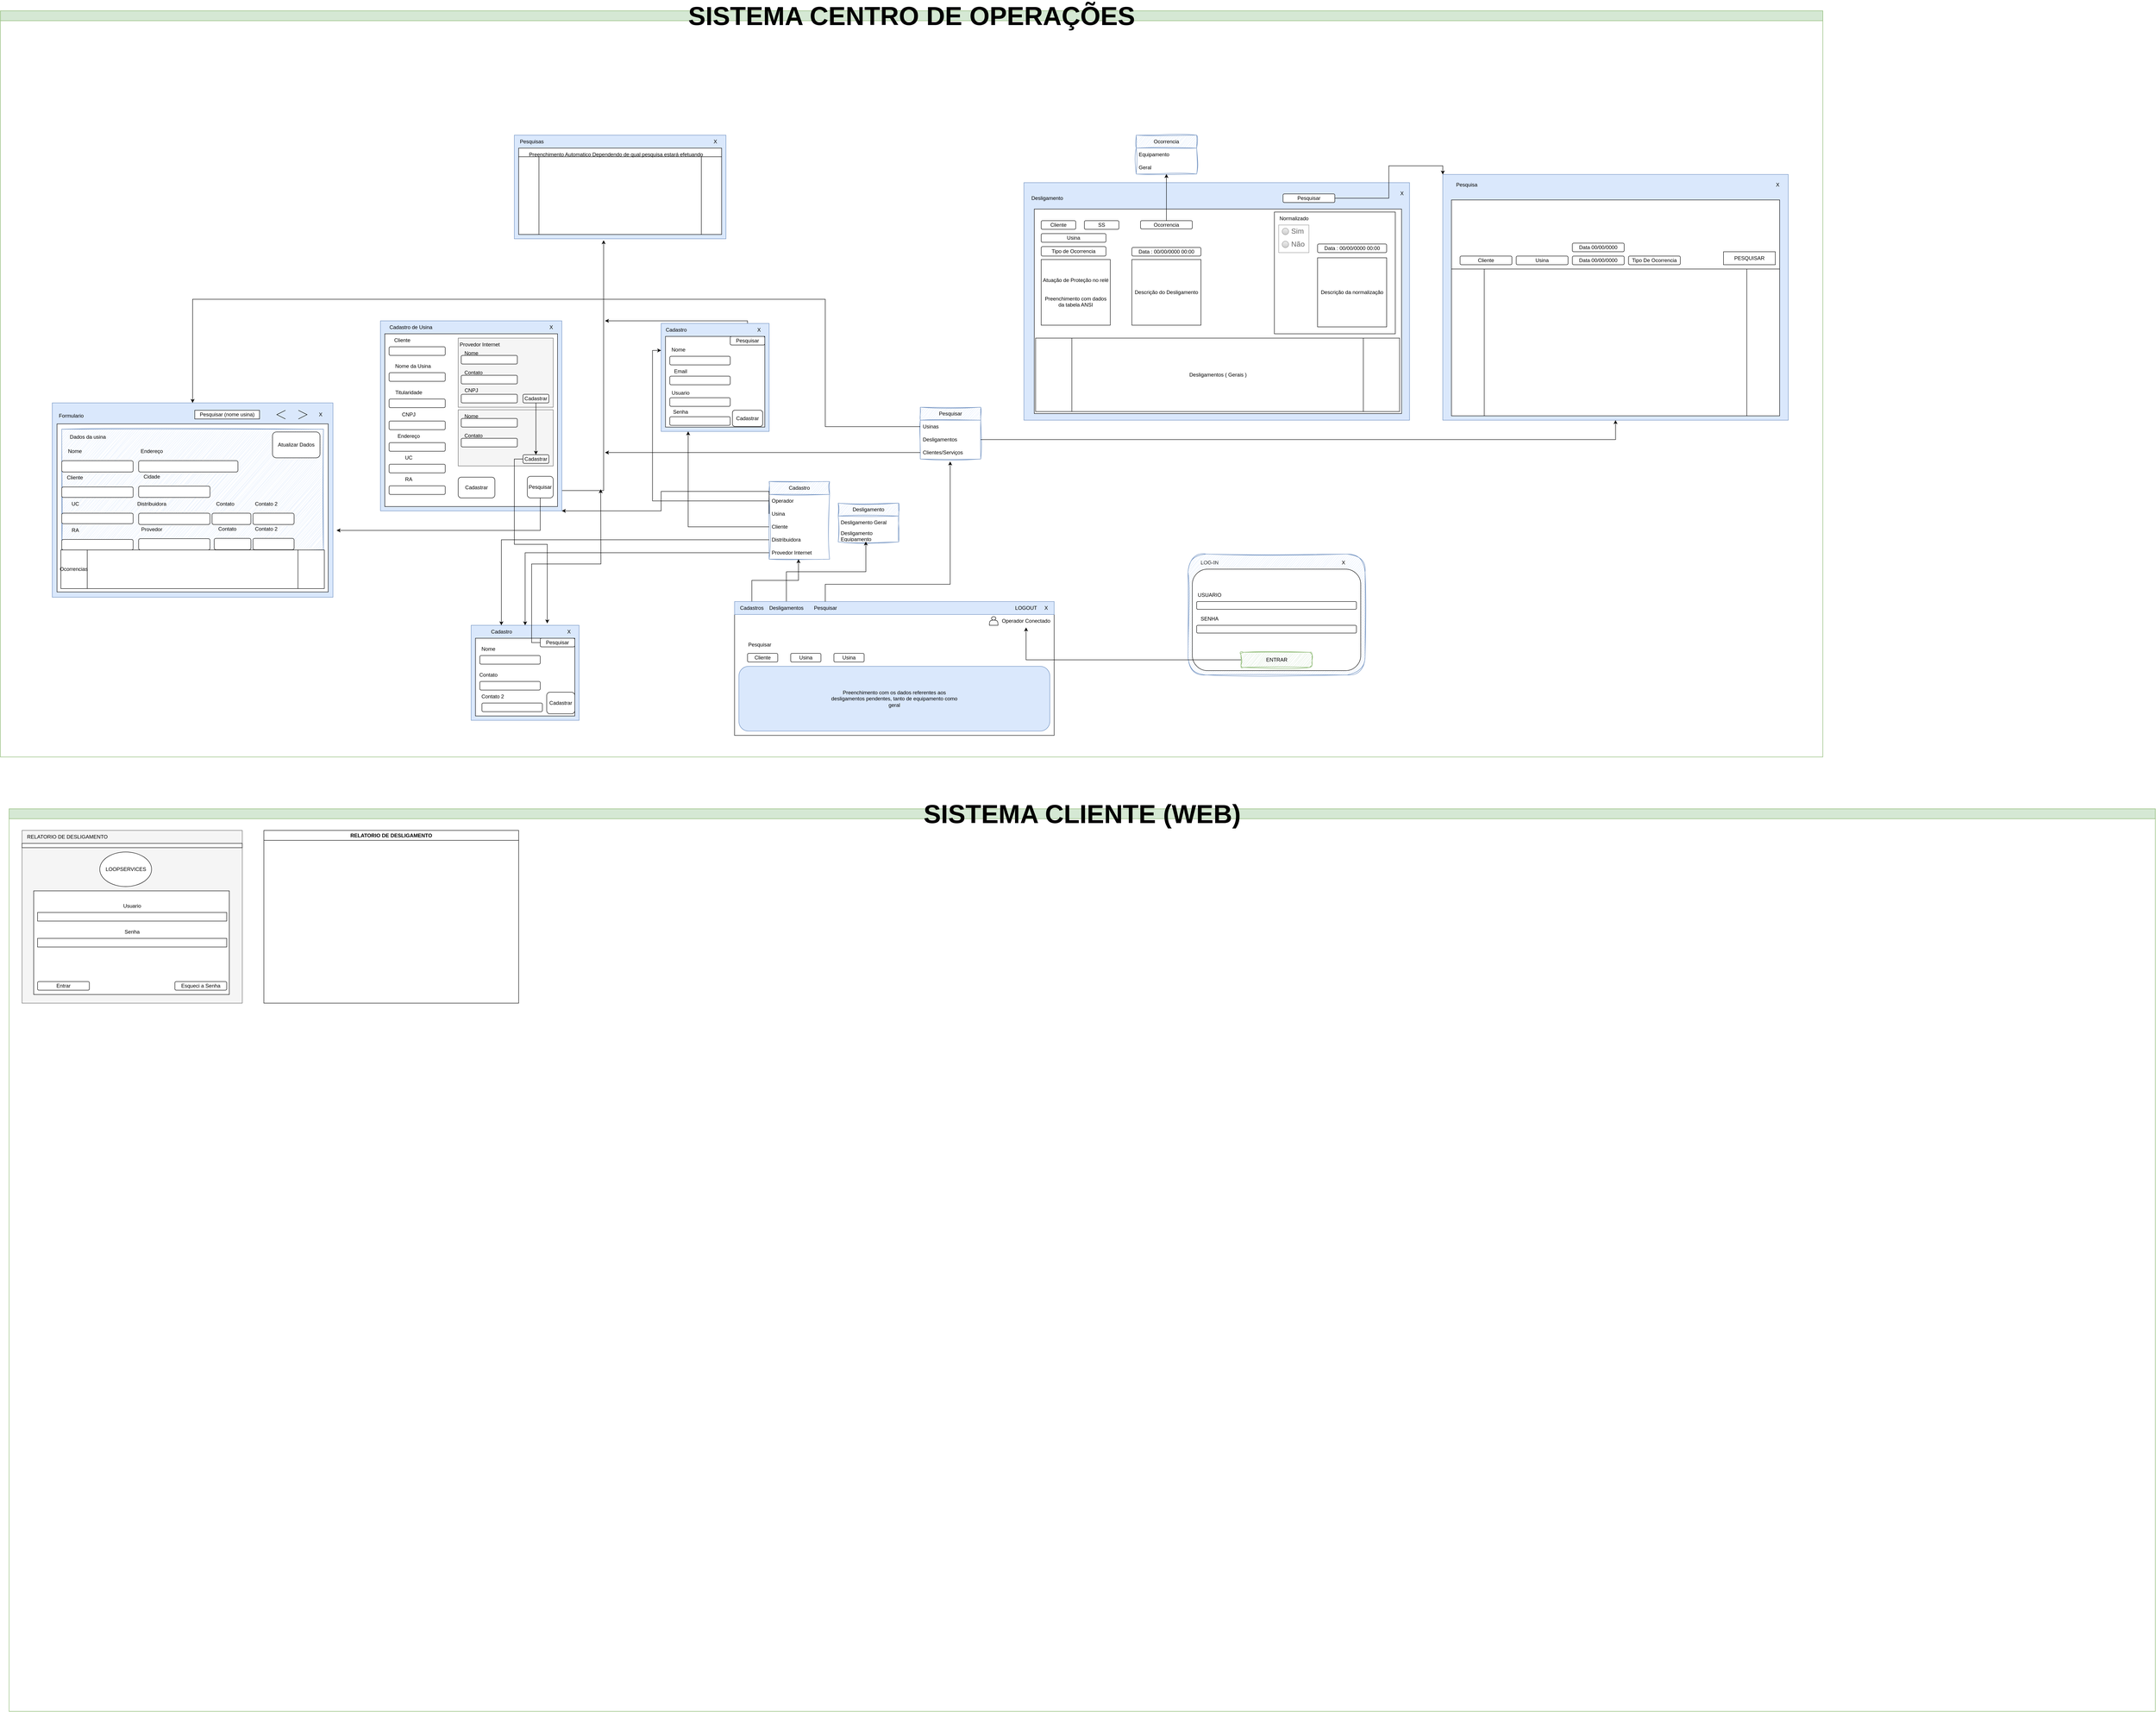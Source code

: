 <mxfile version="22.1.7" type="device">
  <diagram name="Página-1" id="iDcP26NGuZWPUzjR_cMJ">
    <mxGraphModel dx="6578" dy="4469" grid="1" gridSize="10" guides="1" tooltips="1" connect="1" arrows="1" fold="1" page="1" pageScale="1" pageWidth="827" pageHeight="1169" math="0" shadow="0">
      <root>
        <mxCell id="0" />
        <mxCell id="1" parent="0" />
        <mxCell id="LtK0JWAzziH46XMdd3Mg-22" value="Desligamento" style="swimlane;fontStyle=0;childLayout=stackLayout;horizontal=1;startSize=30;horizontalStack=0;resizeParent=1;resizeParentMax=0;resizeLast=0;collapsible=1;marginBottom=0;whiteSpace=wrap;html=1;fillColor=#dae8fc;strokeColor=#6c8ebf;sketch=1;curveFitting=1;jiggle=2;" parent="1" vertex="1">
          <mxGeometry x="260" y="-208" width="140" height="90" as="geometry" />
        </mxCell>
        <mxCell id="LtK0JWAzziH46XMdd3Mg-23" value="Desligamento Geral" style="text;strokeColor=none;fillColor=none;align=left;verticalAlign=middle;spacingLeft=4;spacingRight=4;overflow=hidden;points=[[0,0.5],[1,0.5]];portConstraint=eastwest;rotatable=0;whiteSpace=wrap;html=1;" parent="LtK0JWAzziH46XMdd3Mg-22" vertex="1">
          <mxGeometry y="30" width="140" height="30" as="geometry" />
        </mxCell>
        <mxCell id="LtK0JWAzziH46XMdd3Mg-24" value="Desligamento Equipamento" style="text;strokeColor=none;fillColor=none;align=left;verticalAlign=middle;spacingLeft=4;spacingRight=4;overflow=hidden;points=[[0,0.5],[1,0.5]];portConstraint=eastwest;rotatable=0;whiteSpace=wrap;html=1;" parent="LtK0JWAzziH46XMdd3Mg-22" vertex="1">
          <mxGeometry y="60" width="140" height="30" as="geometry" />
        </mxCell>
        <mxCell id="LtK0JWAzziH46XMdd3Mg-26" style="edgeStyle=orthogonalEdgeStyle;rounded=0;orthogonalLoop=1;jettySize=auto;html=1;exitX=0.5;exitY=0;exitDx=0;exitDy=0;entryX=0.457;entryY=0.967;entryDx=0;entryDy=0;entryPerimeter=0;" parent="1" source="LtK0JWAzziH46XMdd3Mg-7" target="LtK0JWAzziH46XMdd3Mg-24" edge="1">
          <mxGeometry relative="1" as="geometry" />
        </mxCell>
        <mxCell id="LtK0JWAzziH46XMdd3Mg-27" value="Cadastro" style="swimlane;fontStyle=0;childLayout=stackLayout;horizontal=1;startSize=30;horizontalStack=0;resizeParent=1;resizeParentMax=0;resizeLast=0;collapsible=1;marginBottom=0;whiteSpace=wrap;html=1;fillColor=#dae8fc;strokeColor=#6c8ebf;glass=0;sketch=1;curveFitting=1;jiggle=2;" parent="1" vertex="1">
          <mxGeometry x="100" y="-258" width="140" height="180" as="geometry">
            <mxRectangle x="20" y="-240" width="60" height="30" as="alternateBounds" />
          </mxGeometry>
        </mxCell>
        <mxCell id="LtK0JWAzziH46XMdd3Mg-28" value="Operador" style="text;strokeColor=none;fillColor=none;align=left;verticalAlign=middle;spacingLeft=4;spacingRight=4;overflow=hidden;points=[[0,0.5],[1,0.5]];portConstraint=eastwest;rotatable=0;whiteSpace=wrap;html=1;" parent="LtK0JWAzziH46XMdd3Mg-27" vertex="1">
          <mxGeometry y="30" width="140" height="30" as="geometry" />
        </mxCell>
        <mxCell id="LtK0JWAzziH46XMdd3Mg-29" value="Usina" style="text;strokeColor=none;fillColor=none;align=left;verticalAlign=middle;spacingLeft=4;spacingRight=4;overflow=hidden;points=[[0,0.5],[1,0.5]];portConstraint=eastwest;rotatable=0;whiteSpace=wrap;html=1;" parent="LtK0JWAzziH46XMdd3Mg-27" vertex="1">
          <mxGeometry y="60" width="140" height="30" as="geometry" />
        </mxCell>
        <mxCell id="LtK0JWAzziH46XMdd3Mg-30" value="Cliente" style="text;strokeColor=none;fillColor=none;align=left;verticalAlign=middle;spacingLeft=4;spacingRight=4;overflow=hidden;points=[[0,0.5],[1,0.5]];portConstraint=eastwest;rotatable=0;whiteSpace=wrap;html=1;" parent="LtK0JWAzziH46XMdd3Mg-27" vertex="1">
          <mxGeometry y="90" width="140" height="30" as="geometry" />
        </mxCell>
        <mxCell id="LtK0JWAzziH46XMdd3Mg-39" value="Distribuidora" style="text;strokeColor=none;fillColor=none;align=left;verticalAlign=middle;spacingLeft=4;spacingRight=4;overflow=hidden;points=[[0,0.5],[1,0.5]];portConstraint=eastwest;rotatable=0;whiteSpace=wrap;html=1;" parent="LtK0JWAzziH46XMdd3Mg-27" vertex="1">
          <mxGeometry y="120" width="140" height="30" as="geometry" />
        </mxCell>
        <mxCell id="LtK0JWAzziH46XMdd3Mg-40" value="Provedor Internet" style="text;strokeColor=none;fillColor=none;align=left;verticalAlign=middle;spacingLeft=4;spacingRight=4;overflow=hidden;points=[[0,0.5],[1,0.5]];portConstraint=eastwest;rotatable=0;whiteSpace=wrap;html=1;" parent="LtK0JWAzziH46XMdd3Mg-27" vertex="1">
          <mxGeometry y="150" width="140" height="30" as="geometry" />
        </mxCell>
        <mxCell id="LtK0JWAzziH46XMdd3Mg-43" style="edgeStyle=orthogonalEdgeStyle;rounded=0;orthogonalLoop=1;jettySize=auto;html=1;entryX=0.486;entryY=1;entryDx=0;entryDy=0;entryPerimeter=0;" parent="1" source="LtK0JWAzziH46XMdd3Mg-6" target="LtK0JWAzziH46XMdd3Mg-40" edge="1">
          <mxGeometry relative="1" as="geometry" />
        </mxCell>
        <mxCell id="LtK0JWAzziH46XMdd3Mg-55" style="edgeStyle=orthogonalEdgeStyle;rounded=0;orthogonalLoop=1;jettySize=auto;html=1;exitX=0;exitY=0.5;exitDx=0;exitDy=0;entryX=0;entryY=0.25;entryDx=0;entryDy=0;" parent="1" source="LtK0JWAzziH46XMdd3Mg-28" target="LtK0JWAzziH46XMdd3Mg-46" edge="1">
          <mxGeometry relative="1" as="geometry" />
        </mxCell>
        <mxCell id="LtK0JWAzziH46XMdd3Mg-130" style="edgeStyle=orthogonalEdgeStyle;rounded=0;orthogonalLoop=1;jettySize=auto;html=1;" parent="1" source="LtK0JWAzziH46XMdd3Mg-62" edge="1">
          <mxGeometry relative="1" as="geometry">
            <mxPoint x="-280" y="-630" as="targetPoint" />
            <Array as="points">
              <mxPoint x="50" y="-630" />
              <mxPoint x="-279" y="-630" />
            </Array>
          </mxGeometry>
        </mxCell>
        <mxCell id="LtK0JWAzziH46XMdd3Mg-91" style="edgeStyle=orthogonalEdgeStyle;rounded=0;orthogonalLoop=1;jettySize=auto;html=1;exitX=0;exitY=0.5;exitDx=0;exitDy=0;" parent="1" source="LtK0JWAzziH46XMdd3Mg-29" target="LtK0JWAzziH46XMdd3Mg-57" edge="1">
          <mxGeometry relative="1" as="geometry">
            <Array as="points">
              <mxPoint x="-150" y="-235" />
              <mxPoint x="-150" y="-190" />
            </Array>
          </mxGeometry>
        </mxCell>
        <mxCell id="LtK0JWAzziH46XMdd3Mg-107" style="edgeStyle=orthogonalEdgeStyle;rounded=0;orthogonalLoop=1;jettySize=auto;html=1;exitX=0;exitY=0.5;exitDx=0;exitDy=0;entryX=0.25;entryY=1;entryDx=0;entryDy=0;" parent="1" source="LtK0JWAzziH46XMdd3Mg-30" target="LtK0JWAzziH46XMdd3Mg-46" edge="1">
          <mxGeometry relative="1" as="geometry" />
        </mxCell>
        <mxCell id="LtK0JWAzziH46XMdd3Mg-108" value="CV" style="rounded=0;whiteSpace=wrap;html=1;fillColor=#dae8fc;strokeColor=#6c8ebf;" parent="1" vertex="1">
          <mxGeometry x="-590" y="75" width="250" height="220" as="geometry" />
        </mxCell>
        <mxCell id="LtK0JWAzziH46XMdd3Mg-109" value="" style="rounded=0;whiteSpace=wrap;html=1;" parent="1" vertex="1">
          <mxGeometry x="-580" y="105" width="230" height="180" as="geometry" />
        </mxCell>
        <mxCell id="LtK0JWAzziH46XMdd3Mg-110" value="Cadastro" style="text;html=1;align=center;verticalAlign=middle;resizable=0;points=[];autosize=1;strokeColor=none;fillColor=none;" parent="1" vertex="1">
          <mxGeometry x="-555" y="75" width="70" height="30" as="geometry" />
        </mxCell>
        <mxCell id="LtK0JWAzziH46XMdd3Mg-111" value="&amp;nbsp;X" style="text;html=1;strokeColor=none;fillColor=none;align=center;verticalAlign=middle;whiteSpace=wrap;rounded=0;" parent="1" vertex="1">
          <mxGeometry x="-380" y="75" width="30" height="30" as="geometry" />
        </mxCell>
        <mxCell id="LtK0JWAzziH46XMdd3Mg-112" value="Nome" style="text;html=1;strokeColor=none;fillColor=none;align=center;verticalAlign=middle;whiteSpace=wrap;rounded=0;" parent="1" vertex="1">
          <mxGeometry x="-580" y="115" width="60" height="30" as="geometry" />
        </mxCell>
        <mxCell id="LtK0JWAzziH46XMdd3Mg-113" value="" style="rounded=1;whiteSpace=wrap;html=1;" parent="1" vertex="1">
          <mxGeometry x="-570" y="145" width="140" height="20" as="geometry" />
        </mxCell>
        <mxCell id="LtK0JWAzziH46XMdd3Mg-114" value="Contato" style="text;html=1;strokeColor=none;fillColor=none;align=center;verticalAlign=middle;whiteSpace=wrap;rounded=0;" parent="1" vertex="1">
          <mxGeometry x="-580" y="175" width="60" height="30" as="geometry" />
        </mxCell>
        <mxCell id="LtK0JWAzziH46XMdd3Mg-115" value="" style="rounded=1;whiteSpace=wrap;html=1;" parent="1" vertex="1">
          <mxGeometry x="-570" y="205" width="140" height="20" as="geometry" />
        </mxCell>
        <mxCell id="LtK0JWAzziH46XMdd3Mg-118" style="edgeStyle=orthogonalEdgeStyle;rounded=0;orthogonalLoop=1;jettySize=auto;html=1;" parent="1" source="LtK0JWAzziH46XMdd3Mg-39" target="LtK0JWAzziH46XMdd3Mg-110" edge="1">
          <mxGeometry relative="1" as="geometry" />
        </mxCell>
        <mxCell id="LtK0JWAzziH46XMdd3Mg-119" style="edgeStyle=orthogonalEdgeStyle;rounded=0;orthogonalLoop=1;jettySize=auto;html=1;" parent="1" source="LtK0JWAzziH46XMdd3Mg-40" target="LtK0JWAzziH46XMdd3Mg-108" edge="1">
          <mxGeometry relative="1" as="geometry" />
        </mxCell>
        <mxCell id="LtK0JWAzziH46XMdd3Mg-124" value="Contato 2" style="text;html=1;strokeColor=none;fillColor=none;align=center;verticalAlign=middle;whiteSpace=wrap;rounded=0;" parent="1" vertex="1">
          <mxGeometry x="-570" y="225" width="60" height="30" as="geometry" />
        </mxCell>
        <mxCell id="LtK0JWAzziH46XMdd3Mg-125" value="" style="rounded=1;whiteSpace=wrap;html=1;" parent="1" vertex="1">
          <mxGeometry x="-565" y="255" width="140" height="20" as="geometry" />
        </mxCell>
        <mxCell id="LtK0JWAzziH46XMdd3Mg-127" value="Cadastrar" style="rounded=1;whiteSpace=wrap;html=1;" parent="1" vertex="1">
          <mxGeometry x="-415" y="230" width="65" height="50" as="geometry" />
        </mxCell>
        <mxCell id="LtK0JWAzziH46XMdd3Mg-132" style="edgeStyle=orthogonalEdgeStyle;rounded=0;orthogonalLoop=1;jettySize=auto;html=1;exitX=0;exitY=0.5;exitDx=0;exitDy=0;" parent="1" source="LtK0JWAzziH46XMdd3Mg-128" edge="1">
          <mxGeometry relative="1" as="geometry">
            <mxPoint x="-290" y="-240" as="targetPoint" />
          </mxGeometry>
        </mxCell>
        <mxCell id="LtK0JWAzziH46XMdd3Mg-128" value="Pesquisar" style="rounded=1;whiteSpace=wrap;html=1;" parent="1" vertex="1">
          <mxGeometry x="-430" y="105" width="80" height="20" as="geometry" />
        </mxCell>
        <mxCell id="LtK0JWAzziH46XMdd3Mg-131" style="edgeStyle=orthogonalEdgeStyle;rounded=0;orthogonalLoop=1;jettySize=auto;html=1;exitX=1;exitY=0.25;exitDx=0;exitDy=0;entryX=0.422;entryY=1.014;entryDx=0;entryDy=0;entryPerimeter=0;" parent="1" source="LtK0JWAzziH46XMdd3Mg-92" target="LtK0JWAzziH46XMdd3Mg-93" edge="1">
          <mxGeometry relative="1" as="geometry">
            <Array as="points">
              <mxPoint x="-283" y="-237" />
            </Array>
          </mxGeometry>
        </mxCell>
        <mxCell id="epplNUgC9SFmU7eKt2df-7" value="" style="group" parent="1" vertex="1" connectable="0">
          <mxGeometry x="-1560" y="-440" width="650" height="450" as="geometry" />
        </mxCell>
        <mxCell id="epplNUgC9SFmU7eKt2df-3" value="" style="rounded=0;whiteSpace=wrap;html=1;fillColor=#dae8fc;strokeColor=#6c8ebf;" parent="epplNUgC9SFmU7eKt2df-7" vertex="1">
          <mxGeometry width="650" height="450" as="geometry" />
        </mxCell>
        <mxCell id="epplNUgC9SFmU7eKt2df-4" value="" style="rounded=0;whiteSpace=wrap;html=1;" parent="epplNUgC9SFmU7eKt2df-7" vertex="1">
          <mxGeometry x="11.017" y="48.649" width="627.966" height="389.189" as="geometry" />
        </mxCell>
        <mxCell id="epplNUgC9SFmU7eKt2df-5" value="Formulario" style="text;html=1;strokeColor=none;fillColor=none;align=center;verticalAlign=middle;whiteSpace=wrap;rounded=0;" parent="epplNUgC9SFmU7eKt2df-7" vertex="1">
          <mxGeometry x="11.017" y="12.162" width="66.102" height="36.486" as="geometry" />
        </mxCell>
        <mxCell id="epplNUgC9SFmU7eKt2df-6" value="X" style="text;html=1;align=center;verticalAlign=middle;resizable=0;points=[];autosize=1;strokeColor=none;fillColor=none;" parent="epplNUgC9SFmU7eKt2df-7" vertex="1">
          <mxGeometry x="605.932" y="12.162" width="30" height="30" as="geometry" />
        </mxCell>
        <mxCell id="epplNUgC9SFmU7eKt2df-14" value="" style="rounded=0;whiteSpace=wrap;html=1;sketch=1;curveFitting=1;jiggle=2;fillColor=#dae8fc;strokeColor=#6c8ebf;" parent="epplNUgC9SFmU7eKt2df-7" vertex="1">
          <mxGeometry x="22.03" y="60.81" width="605.93" height="279.19" as="geometry" />
        </mxCell>
        <mxCell id="epplNUgC9SFmU7eKt2df-15" value="Dados da usina" style="text;html=1;strokeColor=none;fillColor=none;align=center;verticalAlign=middle;whiteSpace=wrap;rounded=0;" parent="epplNUgC9SFmU7eKt2df-7" vertex="1">
          <mxGeometry x="22.034" y="60.811" width="121.186" height="36.486" as="geometry" />
        </mxCell>
        <mxCell id="epplNUgC9SFmU7eKt2df-16" value="Nome" style="text;html=1;align=center;verticalAlign=middle;resizable=0;points=[];autosize=1;strokeColor=none;fillColor=none;" parent="epplNUgC9SFmU7eKt2df-7" vertex="1">
          <mxGeometry x="22.034" y="97.297" width="60" height="30" as="geometry" />
        </mxCell>
        <mxCell id="epplNUgC9SFmU7eKt2df-17" value="" style="rounded=1;whiteSpace=wrap;html=1;" parent="epplNUgC9SFmU7eKt2df-7" vertex="1">
          <mxGeometry x="22.03" y="133.78" width="165.25" height="26.22" as="geometry" />
        </mxCell>
        <mxCell id="epplNUgC9SFmU7eKt2df-18" value="Cliente" style="text;html=1;align=center;verticalAlign=middle;resizable=0;points=[];autosize=1;strokeColor=none;fillColor=none;" parent="epplNUgC9SFmU7eKt2df-7" vertex="1">
          <mxGeometry x="22.034" y="158.108" width="60" height="30" as="geometry" />
        </mxCell>
        <mxCell id="epplNUgC9SFmU7eKt2df-19" value="" style="rounded=1;whiteSpace=wrap;html=1;" parent="epplNUgC9SFmU7eKt2df-7" vertex="1">
          <mxGeometry x="22.034" y="194.595" width="165.254" height="24.324" as="geometry" />
        </mxCell>
        <mxCell id="epplNUgC9SFmU7eKt2df-22" value="UC" style="text;html=1;align=center;verticalAlign=middle;resizable=0;points=[];autosize=1;strokeColor=none;fillColor=none;" parent="epplNUgC9SFmU7eKt2df-7" vertex="1">
          <mxGeometry x="33.051" y="218.919" width="40" height="30" as="geometry" />
        </mxCell>
        <mxCell id="epplNUgC9SFmU7eKt2df-23" value="" style="rounded=1;whiteSpace=wrap;html=1;" parent="epplNUgC9SFmU7eKt2df-7" vertex="1">
          <mxGeometry x="22.034" y="255.405" width="165.254" height="24.324" as="geometry" />
        </mxCell>
        <mxCell id="epplNUgC9SFmU7eKt2df-26" value="RA" style="text;html=1;align=center;verticalAlign=middle;resizable=0;points=[];autosize=1;strokeColor=none;fillColor=none;" parent="epplNUgC9SFmU7eKt2df-7" vertex="1">
          <mxGeometry x="33.051" y="279.73" width="40" height="30" as="geometry" />
        </mxCell>
        <mxCell id="epplNUgC9SFmU7eKt2df-27" value="" style="rounded=1;whiteSpace=wrap;html=1;" parent="epplNUgC9SFmU7eKt2df-7" vertex="1">
          <mxGeometry x="22.034" y="316.216" width="165.254" height="24.324" as="geometry" />
        </mxCell>
        <mxCell id="epplNUgC9SFmU7eKt2df-30" value="Endereço" style="text;html=1;align=center;verticalAlign=middle;resizable=0;points=[];autosize=1;strokeColor=none;fillColor=none;" parent="epplNUgC9SFmU7eKt2df-7" vertex="1">
          <mxGeometry x="195.004" y="97.297" width="70" height="30" as="geometry" />
        </mxCell>
        <mxCell id="epplNUgC9SFmU7eKt2df-31" value="" style="rounded=1;whiteSpace=wrap;html=1;" parent="epplNUgC9SFmU7eKt2df-7" vertex="1">
          <mxGeometry x="200" y="133.78" width="230" height="26.22" as="geometry" />
        </mxCell>
        <mxCell id="epplNUgC9SFmU7eKt2df-32" value="Cidade" style="text;html=1;align=center;verticalAlign=middle;resizable=0;points=[];autosize=1;strokeColor=none;fillColor=none;" parent="epplNUgC9SFmU7eKt2df-7" vertex="1">
          <mxGeometry x="200.004" y="156.217" width="60" height="30" as="geometry" />
        </mxCell>
        <mxCell id="epplNUgC9SFmU7eKt2df-33" value="" style="rounded=1;whiteSpace=wrap;html=1;" parent="epplNUgC9SFmU7eKt2df-7" vertex="1">
          <mxGeometry x="200" y="192.7" width="165.25" height="26.22" as="geometry" />
        </mxCell>
        <mxCell id="epplNUgC9SFmU7eKt2df-34" value="" style="shape=process;whiteSpace=wrap;html=1;backgroundOutline=1;" parent="epplNUgC9SFmU7eKt2df-7" vertex="1">
          <mxGeometry x="20" y="340.54" width="610" height="89.46" as="geometry" />
        </mxCell>
        <mxCell id="epplNUgC9SFmU7eKt2df-35" value="Ocorrencias" style="text;html=1;strokeColor=none;fillColor=none;align=center;verticalAlign=middle;whiteSpace=wrap;rounded=0;" parent="epplNUgC9SFmU7eKt2df-7" vertex="1">
          <mxGeometry x="20" y="370.27" width="60" height="30" as="geometry" />
        </mxCell>
        <mxCell id="epplNUgC9SFmU7eKt2df-36" value="Distribuidora" style="text;html=1;align=center;verticalAlign=middle;resizable=0;points=[];autosize=1;strokeColor=none;fillColor=none;" parent="epplNUgC9SFmU7eKt2df-7" vertex="1">
          <mxGeometry x="185.004" y="218.917" width="90" height="30" as="geometry" />
        </mxCell>
        <mxCell id="epplNUgC9SFmU7eKt2df-37" value="" style="rounded=1;whiteSpace=wrap;html=1;" parent="epplNUgC9SFmU7eKt2df-7" vertex="1">
          <mxGeometry x="200" y="255.4" width="165.25" height="26.22" as="geometry" />
        </mxCell>
        <mxCell id="epplNUgC9SFmU7eKt2df-38" value="Provedor" style="text;html=1;align=center;verticalAlign=middle;resizable=0;points=[];autosize=1;strokeColor=none;fillColor=none;" parent="epplNUgC9SFmU7eKt2df-7" vertex="1">
          <mxGeometry x="195.004" y="277.837" width="70" height="30" as="geometry" />
        </mxCell>
        <mxCell id="epplNUgC9SFmU7eKt2df-39" value="" style="rounded=1;whiteSpace=wrap;html=1;" parent="epplNUgC9SFmU7eKt2df-7" vertex="1">
          <mxGeometry x="200" y="314.32" width="165.25" height="26.22" as="geometry" />
        </mxCell>
        <mxCell id="epplNUgC9SFmU7eKt2df-40" value="Contato" style="text;html=1;align=center;verticalAlign=middle;resizable=0;points=[];autosize=1;strokeColor=none;fillColor=none;" parent="epplNUgC9SFmU7eKt2df-7" vertex="1">
          <mxGeometry x="365.004" y="218.917" width="70" height="30" as="geometry" />
        </mxCell>
        <mxCell id="epplNUgC9SFmU7eKt2df-41" value="" style="rounded=1;whiteSpace=wrap;html=1;" parent="epplNUgC9SFmU7eKt2df-7" vertex="1">
          <mxGeometry x="370" y="255.4" width="90" height="26.22" as="geometry" />
        </mxCell>
        <mxCell id="epplNUgC9SFmU7eKt2df-42" value="Contato 2" style="text;html=1;align=center;verticalAlign=middle;resizable=0;points=[];autosize=1;strokeColor=none;fillColor=none;" parent="epplNUgC9SFmU7eKt2df-7" vertex="1">
          <mxGeometry x="454.754" y="218.917" width="80" height="30" as="geometry" />
        </mxCell>
        <mxCell id="epplNUgC9SFmU7eKt2df-43" value="" style="rounded=1;whiteSpace=wrap;html=1;" parent="epplNUgC9SFmU7eKt2df-7" vertex="1">
          <mxGeometry x="464.75" y="255.4" width="95.25" height="26.22" as="geometry" />
        </mxCell>
        <mxCell id="epplNUgC9SFmU7eKt2df-44" value="Contato" style="text;html=1;align=center;verticalAlign=middle;resizable=0;points=[];autosize=1;strokeColor=none;fillColor=none;" parent="epplNUgC9SFmU7eKt2df-7" vertex="1">
          <mxGeometry x="370.004" y="277.297" width="70" height="30" as="geometry" />
        </mxCell>
        <mxCell id="epplNUgC9SFmU7eKt2df-45" value="" style="rounded=1;whiteSpace=wrap;html=1;" parent="epplNUgC9SFmU7eKt2df-7" vertex="1">
          <mxGeometry x="375" y="313.78" width="85" height="26.22" as="geometry" />
        </mxCell>
        <mxCell id="epplNUgC9SFmU7eKt2df-46" value="Contato 2" style="text;html=1;align=center;verticalAlign=middle;resizable=0;points=[];autosize=1;strokeColor=none;fillColor=none;" parent="epplNUgC9SFmU7eKt2df-7" vertex="1">
          <mxGeometry x="454.754" y="277.297" width="80" height="30" as="geometry" />
        </mxCell>
        <mxCell id="epplNUgC9SFmU7eKt2df-47" value="" style="rounded=1;whiteSpace=wrap;html=1;" parent="epplNUgC9SFmU7eKt2df-7" vertex="1">
          <mxGeometry x="464.75" y="313.78" width="95.25" height="26.22" as="geometry" />
        </mxCell>
        <mxCell id="epplNUgC9SFmU7eKt2df-48" value="Atualizar Dados" style="rounded=1;whiteSpace=wrap;html=1;" parent="epplNUgC9SFmU7eKt2df-7" vertex="1">
          <mxGeometry x="510" y="67.3" width="110" height="60" as="geometry" />
        </mxCell>
        <mxCell id="epplNUgC9SFmU7eKt2df-50" value="" style="html=1;shadow=0;dashed=0;align=center;verticalAlign=middle;shape=mxgraph.arrows2.arrow;dy=0;dx=30;notch=30;" parent="epplNUgC9SFmU7eKt2df-7" vertex="1">
          <mxGeometry x="570" y="17.16" width="20" height="20" as="geometry" />
        </mxCell>
        <mxCell id="epplNUgC9SFmU7eKt2df-51" value="" style="html=1;shadow=0;dashed=0;align=center;verticalAlign=middle;shape=mxgraph.arrows2.arrow;dy=0;dx=30;notch=30;rotation=-180;" parent="epplNUgC9SFmU7eKt2df-7" vertex="1">
          <mxGeometry x="520" y="17.16" width="20" height="20" as="geometry" />
        </mxCell>
        <mxCell id="epplNUgC9SFmU7eKt2df-52" value="Pesquisar (nome usina)" style="rounded=0;whiteSpace=wrap;html=1;" parent="epplNUgC9SFmU7eKt2df-7" vertex="1">
          <mxGeometry x="330" y="17.16" width="150" height="20" as="geometry" />
        </mxCell>
        <mxCell id="epplNUgC9SFmU7eKt2df-9" value="" style="group" parent="1" vertex="1" connectable="0">
          <mxGeometry x="-800" y="-630" width="420" height="440" as="geometry" />
        </mxCell>
        <mxCell id="LtK0JWAzziH46XMdd3Mg-57" value="" style="rounded=0;whiteSpace=wrap;html=1;fillColor=#dae8fc;strokeColor=#6c8ebf;" parent="epplNUgC9SFmU7eKt2df-9" vertex="1">
          <mxGeometry width="420" height="440" as="geometry" />
        </mxCell>
        <mxCell id="LtK0JWAzziH46XMdd3Mg-58" value="" style="rounded=0;whiteSpace=wrap;html=1;" parent="epplNUgC9SFmU7eKt2df-9" vertex="1">
          <mxGeometry x="10" y="30" width="400" height="400" as="geometry" />
        </mxCell>
        <mxCell id="LtK0JWAzziH46XMdd3Mg-59" value="Cadastro de Usina" style="text;html=1;align=center;verticalAlign=middle;resizable=0;points=[];autosize=1;strokeColor=none;fillColor=none;" parent="epplNUgC9SFmU7eKt2df-9" vertex="1">
          <mxGeometry x="10" width="120" height="30" as="geometry" />
        </mxCell>
        <mxCell id="LtK0JWAzziH46XMdd3Mg-60" value="X" style="text;html=1;align=center;verticalAlign=middle;resizable=0;points=[];autosize=1;strokeColor=none;fillColor=none;" parent="epplNUgC9SFmU7eKt2df-9" vertex="1">
          <mxGeometry x="380" width="30" height="30" as="geometry" />
        </mxCell>
        <mxCell id="LtK0JWAzziH46XMdd3Mg-63" value="" style="rounded=1;whiteSpace=wrap;html=1;" parent="epplNUgC9SFmU7eKt2df-9" vertex="1">
          <mxGeometry x="20" y="60" width="130" height="20" as="geometry" />
        </mxCell>
        <mxCell id="LtK0JWAzziH46XMdd3Mg-64" value="Cliente" style="text;html=1;align=center;verticalAlign=middle;resizable=0;points=[];autosize=1;strokeColor=none;fillColor=none;" parent="epplNUgC9SFmU7eKt2df-9" vertex="1">
          <mxGeometry x="20" y="30" width="60" height="30" as="geometry" />
        </mxCell>
        <mxCell id="LtK0JWAzziH46XMdd3Mg-65" value="" style="rounded=1;whiteSpace=wrap;html=1;" parent="epplNUgC9SFmU7eKt2df-9" vertex="1">
          <mxGeometry x="20" y="120" width="130" height="20" as="geometry" />
        </mxCell>
        <mxCell id="LtK0JWAzziH46XMdd3Mg-66" value="Nome da Usina" style="text;html=1;align=center;verticalAlign=middle;resizable=0;points=[];autosize=1;strokeColor=none;fillColor=none;" parent="epplNUgC9SFmU7eKt2df-9" vertex="1">
          <mxGeometry x="20" y="90" width="110" height="30" as="geometry" />
        </mxCell>
        <mxCell id="LtK0JWAzziH46XMdd3Mg-68" value="" style="rounded=0;whiteSpace=wrap;html=1;fillColor=#f5f5f5;fontColor=#333333;strokeColor=#666666;" parent="epplNUgC9SFmU7eKt2df-9" vertex="1">
          <mxGeometry x="180" y="40" width="220" height="160" as="geometry" />
        </mxCell>
        <mxCell id="LtK0JWAzziH46XMdd3Mg-69" value="" style="rounded=1;whiteSpace=wrap;html=1;" parent="epplNUgC9SFmU7eKt2df-9" vertex="1">
          <mxGeometry x="187" y="80" width="130" height="20" as="geometry" />
        </mxCell>
        <mxCell id="LtK0JWAzziH46XMdd3Mg-70" value="Provedor Internet" style="text;html=1;strokeColor=none;fillColor=none;align=center;verticalAlign=middle;whiteSpace=wrap;rounded=0;" parent="epplNUgC9SFmU7eKt2df-9" vertex="1">
          <mxGeometry x="170" y="40" width="120" height="30" as="geometry" />
        </mxCell>
        <mxCell id="LtK0JWAzziH46XMdd3Mg-71" value="Nome" style="text;html=1;align=center;verticalAlign=middle;resizable=0;points=[];autosize=1;strokeColor=none;fillColor=none;" parent="epplNUgC9SFmU7eKt2df-9" vertex="1">
          <mxGeometry x="180" y="60" width="60" height="30" as="geometry" />
        </mxCell>
        <mxCell id="LtK0JWAzziH46XMdd3Mg-73" value="" style="rounded=1;whiteSpace=wrap;html=1;" parent="epplNUgC9SFmU7eKt2df-9" vertex="1">
          <mxGeometry x="187" y="126" width="130" height="20" as="geometry" />
        </mxCell>
        <mxCell id="LtK0JWAzziH46XMdd3Mg-74" value="Contato" style="text;html=1;align=center;verticalAlign=middle;resizable=0;points=[];autosize=1;strokeColor=none;fillColor=none;" parent="epplNUgC9SFmU7eKt2df-9" vertex="1">
          <mxGeometry x="180" y="105" width="70" height="30" as="geometry" />
        </mxCell>
        <mxCell id="LtK0JWAzziH46XMdd3Mg-75" value="CNPJ" style="text;html=1;align=center;verticalAlign=middle;resizable=0;points=[];autosize=1;strokeColor=none;fillColor=none;" parent="epplNUgC9SFmU7eKt2df-9" vertex="1">
          <mxGeometry x="185" y="146" width="50" height="30" as="geometry" />
        </mxCell>
        <mxCell id="LtK0JWAzziH46XMdd3Mg-76" value="" style="rounded=1;whiteSpace=wrap;html=1;" parent="epplNUgC9SFmU7eKt2df-9" vertex="1">
          <mxGeometry x="187" y="170" width="130" height="20" as="geometry" />
        </mxCell>
        <mxCell id="LtK0JWAzziH46XMdd3Mg-77" value="" style="rounded=1;whiteSpace=wrap;html=1;" parent="epplNUgC9SFmU7eKt2df-9" vertex="1">
          <mxGeometry x="20" y="181" width="130" height="20" as="geometry" />
        </mxCell>
        <mxCell id="LtK0JWAzziH46XMdd3Mg-78" value="Titularidade" style="text;html=1;align=center;verticalAlign=middle;resizable=0;points=[];autosize=1;strokeColor=none;fillColor=none;" parent="epplNUgC9SFmU7eKt2df-9" vertex="1">
          <mxGeometry x="20" y="151" width="90" height="30" as="geometry" />
        </mxCell>
        <mxCell id="LtK0JWAzziH46XMdd3Mg-79" value="Cadastrar" style="rounded=1;whiteSpace=wrap;html=1;" parent="epplNUgC9SFmU7eKt2df-9" vertex="1">
          <mxGeometry x="330" y="170" width="60" height="20" as="geometry" />
        </mxCell>
        <mxCell id="LtK0JWAzziH46XMdd3Mg-80" value="" style="rounded=1;whiteSpace=wrap;html=1;" parent="epplNUgC9SFmU7eKt2df-9" vertex="1">
          <mxGeometry x="20" y="232" width="130" height="20" as="geometry" />
        </mxCell>
        <mxCell id="LtK0JWAzziH46XMdd3Mg-81" value="CNPJ" style="text;html=1;align=center;verticalAlign=middle;resizable=0;points=[];autosize=1;strokeColor=none;fillColor=none;" parent="epplNUgC9SFmU7eKt2df-9" vertex="1">
          <mxGeometry x="40" y="202" width="50" height="30" as="geometry" />
        </mxCell>
        <mxCell id="LtK0JWAzziH46XMdd3Mg-82" value="" style="rounded=1;whiteSpace=wrap;html=1;" parent="epplNUgC9SFmU7eKt2df-9" vertex="1">
          <mxGeometry x="20" y="282" width="130" height="20" as="geometry" />
        </mxCell>
        <mxCell id="LtK0JWAzziH46XMdd3Mg-83" value="Endereço" style="text;html=1;align=center;verticalAlign=middle;resizable=0;points=[];autosize=1;strokeColor=none;fillColor=none;" parent="epplNUgC9SFmU7eKt2df-9" vertex="1">
          <mxGeometry x="30" y="252" width="70" height="30" as="geometry" />
        </mxCell>
        <mxCell id="LtK0JWAzziH46XMdd3Mg-84" value="" style="rounded=0;whiteSpace=wrap;html=1;fillColor=#f5f5f5;fontColor=#333333;strokeColor=#666666;" parent="epplNUgC9SFmU7eKt2df-9" vertex="1">
          <mxGeometry x="180" y="206" width="220" height="130" as="geometry" />
        </mxCell>
        <mxCell id="LtK0JWAzziH46XMdd3Mg-85" value="" style="rounded=1;whiteSpace=wrap;html=1;" parent="epplNUgC9SFmU7eKt2df-9" vertex="1">
          <mxGeometry x="187" y="226" width="130" height="20" as="geometry" />
        </mxCell>
        <mxCell id="LtK0JWAzziH46XMdd3Mg-86" value="Nome" style="text;html=1;align=center;verticalAlign=middle;resizable=0;points=[];autosize=1;strokeColor=none;fillColor=none;" parent="epplNUgC9SFmU7eKt2df-9" vertex="1">
          <mxGeometry x="180" y="206" width="60" height="30" as="geometry" />
        </mxCell>
        <mxCell id="LtK0JWAzziH46XMdd3Mg-87" value="" style="rounded=1;whiteSpace=wrap;html=1;" parent="epplNUgC9SFmU7eKt2df-9" vertex="1">
          <mxGeometry x="187" y="272" width="130" height="20" as="geometry" />
        </mxCell>
        <mxCell id="LtK0JWAzziH46XMdd3Mg-88" value="Contato" style="text;html=1;align=center;verticalAlign=middle;resizable=0;points=[];autosize=1;strokeColor=none;fillColor=none;" parent="epplNUgC9SFmU7eKt2df-9" vertex="1">
          <mxGeometry x="180" y="251" width="70" height="30" as="geometry" />
        </mxCell>
        <mxCell id="LtK0JWAzziH46XMdd3Mg-89" value="Cadastrar" style="rounded=1;whiteSpace=wrap;html=1;" parent="epplNUgC9SFmU7eKt2df-9" vertex="1">
          <mxGeometry x="330" y="310" width="60" height="20" as="geometry" />
        </mxCell>
        <mxCell id="epplNUgC9SFmU7eKt2df-1" style="edgeStyle=orthogonalEdgeStyle;rounded=0;orthogonalLoop=1;jettySize=auto;html=1;exitX=0.5;exitY=1;exitDx=0;exitDy=0;entryX=0.5;entryY=0;entryDx=0;entryDy=0;" parent="epplNUgC9SFmU7eKt2df-9" source="LtK0JWAzziH46XMdd3Mg-79" target="LtK0JWAzziH46XMdd3Mg-89" edge="1">
          <mxGeometry relative="1" as="geometry" />
        </mxCell>
        <mxCell id="LtK0JWAzziH46XMdd3Mg-90" value="Cadastrar" style="rounded=1;whiteSpace=wrap;html=1;" parent="epplNUgC9SFmU7eKt2df-9" vertex="1">
          <mxGeometry x="180" y="362" width="85" height="48" as="geometry" />
        </mxCell>
        <mxCell id="LtK0JWAzziH46XMdd3Mg-92" value="Pesquisar" style="rounded=1;whiteSpace=wrap;html=1;" parent="epplNUgC9SFmU7eKt2df-9" vertex="1">
          <mxGeometry x="340" y="360" width="60" height="50" as="geometry" />
        </mxCell>
        <mxCell id="LtK0JWAzziH46XMdd3Mg-120" value="" style="rounded=1;whiteSpace=wrap;html=1;" parent="epplNUgC9SFmU7eKt2df-9" vertex="1">
          <mxGeometry x="20" y="332" width="130" height="20" as="geometry" />
        </mxCell>
        <mxCell id="LtK0JWAzziH46XMdd3Mg-121" value="UC" style="text;html=1;align=center;verticalAlign=middle;resizable=0;points=[];autosize=1;strokeColor=none;fillColor=none;" parent="epplNUgC9SFmU7eKt2df-9" vertex="1">
          <mxGeometry x="45" y="302" width="40" height="30" as="geometry" />
        </mxCell>
        <mxCell id="LtK0JWAzziH46XMdd3Mg-122" value="" style="rounded=1;whiteSpace=wrap;html=1;" parent="epplNUgC9SFmU7eKt2df-9" vertex="1">
          <mxGeometry x="20" y="382" width="130" height="20" as="geometry" />
        </mxCell>
        <mxCell id="LtK0JWAzziH46XMdd3Mg-123" value="RA" style="text;html=1;align=center;verticalAlign=middle;resizable=0;points=[];autosize=1;strokeColor=none;fillColor=none;" parent="epplNUgC9SFmU7eKt2df-9" vertex="1">
          <mxGeometry x="45" y="352" width="40" height="30" as="geometry" />
        </mxCell>
        <mxCell id="epplNUgC9SFmU7eKt2df-10" style="edgeStyle=orthogonalEdgeStyle;rounded=0;orthogonalLoop=1;jettySize=auto;html=1;exitX=0;exitY=0.5;exitDx=0;exitDy=0;entryX=0.705;entryY=-0.02;entryDx=0;entryDy=0;entryPerimeter=0;" parent="1" source="LtK0JWAzziH46XMdd3Mg-89" target="LtK0JWAzziH46XMdd3Mg-108" edge="1">
          <mxGeometry relative="1" as="geometry" />
        </mxCell>
        <mxCell id="epplNUgC9SFmU7eKt2df-11" value="" style="group" parent="1" vertex="1" connectable="0">
          <mxGeometry x="-170" y="-624" width="270" height="250" as="geometry" />
        </mxCell>
        <mxCell id="LtK0JWAzziH46XMdd3Mg-46" value="CV" style="rounded=0;whiteSpace=wrap;html=1;fillColor=#dae8fc;strokeColor=#6c8ebf;" parent="epplNUgC9SFmU7eKt2df-11" vertex="1">
          <mxGeometry x="20" width="250" height="250" as="geometry" />
        </mxCell>
        <mxCell id="LtK0JWAzziH46XMdd3Mg-47" value="Cadastro" style="text;html=1;strokeColor=none;fillColor=none;align=center;verticalAlign=middle;whiteSpace=wrap;rounded=0;" parent="epplNUgC9SFmU7eKt2df-11" vertex="1">
          <mxGeometry width="110" height="30" as="geometry" />
        </mxCell>
        <mxCell id="LtK0JWAzziH46XMdd3Mg-48" value="&amp;nbsp;X" style="text;html=1;strokeColor=none;fillColor=none;align=center;verticalAlign=middle;whiteSpace=wrap;rounded=0;" parent="epplNUgC9SFmU7eKt2df-11" vertex="1">
          <mxGeometry x="230" width="30" height="30" as="geometry" />
        </mxCell>
        <mxCell id="LtK0JWAzziH46XMdd3Mg-50" value="" style="rounded=0;whiteSpace=wrap;html=1;" parent="epplNUgC9SFmU7eKt2df-11" vertex="1">
          <mxGeometry x="30" y="30" width="230" height="210" as="geometry" />
        </mxCell>
        <mxCell id="LtK0JWAzziH46XMdd3Mg-51" value="Nome" style="text;html=1;strokeColor=none;fillColor=none;align=center;verticalAlign=middle;whiteSpace=wrap;rounded=0;" parent="epplNUgC9SFmU7eKt2df-11" vertex="1">
          <mxGeometry x="30" y="46" width="60" height="30" as="geometry" />
        </mxCell>
        <mxCell id="LtK0JWAzziH46XMdd3Mg-52" value="" style="rounded=1;whiteSpace=wrap;html=1;" parent="epplNUgC9SFmU7eKt2df-11" vertex="1">
          <mxGeometry x="40" y="76" width="140" height="20" as="geometry" />
        </mxCell>
        <mxCell id="LtK0JWAzziH46XMdd3Mg-53" value="Email" style="text;html=1;strokeColor=none;fillColor=none;align=center;verticalAlign=middle;whiteSpace=wrap;rounded=0;" parent="epplNUgC9SFmU7eKt2df-11" vertex="1">
          <mxGeometry x="40" y="96" width="50" height="30" as="geometry" />
        </mxCell>
        <mxCell id="LtK0JWAzziH46XMdd3Mg-54" value="" style="rounded=1;whiteSpace=wrap;html=1;" parent="epplNUgC9SFmU7eKt2df-11" vertex="1">
          <mxGeometry x="40" y="122" width="140" height="20" as="geometry" />
        </mxCell>
        <mxCell id="LtK0JWAzziH46XMdd3Mg-61" value="Cadastrar" style="rounded=1;whiteSpace=wrap;html=1;" parent="epplNUgC9SFmU7eKt2df-11" vertex="1">
          <mxGeometry x="185" y="201" width="70" height="37.5" as="geometry" />
        </mxCell>
        <mxCell id="LtK0JWAzziH46XMdd3Mg-62" value="Pesquisar" style="rounded=1;whiteSpace=wrap;html=1;" parent="epplNUgC9SFmU7eKt2df-11" vertex="1">
          <mxGeometry x="180" y="30" width="80" height="20" as="geometry" />
        </mxCell>
        <mxCell id="LtK0JWAzziH46XMdd3Mg-103" value="Usuario" style="text;html=1;strokeColor=none;fillColor=none;align=center;verticalAlign=middle;whiteSpace=wrap;rounded=0;" parent="epplNUgC9SFmU7eKt2df-11" vertex="1">
          <mxGeometry x="40" y="146" width="50" height="30" as="geometry" />
        </mxCell>
        <mxCell id="LtK0JWAzziH46XMdd3Mg-104" value="" style="rounded=1;whiteSpace=wrap;html=1;" parent="epplNUgC9SFmU7eKt2df-11" vertex="1">
          <mxGeometry x="40" y="172" width="140" height="20" as="geometry" />
        </mxCell>
        <mxCell id="LtK0JWAzziH46XMdd3Mg-105" value="Senha" style="text;html=1;strokeColor=none;fillColor=none;align=center;verticalAlign=middle;whiteSpace=wrap;rounded=0;" parent="epplNUgC9SFmU7eKt2df-11" vertex="1">
          <mxGeometry x="40" y="190" width="50" height="30" as="geometry" />
        </mxCell>
        <mxCell id="LtK0JWAzziH46XMdd3Mg-106" value="" style="rounded=1;whiteSpace=wrap;html=1;" parent="epplNUgC9SFmU7eKt2df-11" vertex="1">
          <mxGeometry x="40" y="216" width="140" height="20" as="geometry" />
        </mxCell>
        <mxCell id="epplNUgC9SFmU7eKt2df-12" value="" style="group" parent="1" vertex="1" connectable="0">
          <mxGeometry x="-490" y="-1060" width="490" height="240" as="geometry" />
        </mxCell>
        <mxCell id="LtK0JWAzziH46XMdd3Mg-93" value="" style="rounded=0;whiteSpace=wrap;html=1;fillColor=#dae8fc;strokeColor=#6c8ebf;glass=0;shadow=0;" parent="epplNUgC9SFmU7eKt2df-12" vertex="1">
          <mxGeometry width="490" height="240" as="geometry" />
        </mxCell>
        <mxCell id="epplNUgC9SFmU7eKt2df-8" value="" style="group" parent="epplNUgC9SFmU7eKt2df-12" vertex="1" connectable="0">
          <mxGeometry width="480" height="230" as="geometry" />
        </mxCell>
        <mxCell id="LtK0JWAzziH46XMdd3Mg-94" value="" style="rounded=0;whiteSpace=wrap;html=1;" parent="epplNUgC9SFmU7eKt2df-8" vertex="1">
          <mxGeometry x="10" y="30" width="470" height="200" as="geometry" />
        </mxCell>
        <mxCell id="LtK0JWAzziH46XMdd3Mg-95" value="Pesquisas" style="text;html=1;align=center;verticalAlign=middle;resizable=0;points=[];autosize=1;strokeColor=none;fillColor=none;" parent="epplNUgC9SFmU7eKt2df-8" vertex="1">
          <mxGeometry width="80" height="30" as="geometry" />
        </mxCell>
        <mxCell id="LtK0JWAzziH46XMdd3Mg-96" value="X" style="text;html=1;align=center;verticalAlign=middle;resizable=0;points=[];autosize=1;strokeColor=none;fillColor=none;" parent="epplNUgC9SFmU7eKt2df-8" vertex="1">
          <mxGeometry x="450" width="30" height="30" as="geometry" />
        </mxCell>
        <mxCell id="LtK0JWAzziH46XMdd3Mg-97" value="" style="shape=process;whiteSpace=wrap;html=1;backgroundOutline=1;" parent="epplNUgC9SFmU7eKt2df-8" vertex="1">
          <mxGeometry x="10" y="50" width="470" height="180" as="geometry" />
        </mxCell>
        <mxCell id="LtK0JWAzziH46XMdd3Mg-98" value="Preenchimento Automatico Dependendo de qual pesquisa estará efetuando" style="text;html=1;align=center;verticalAlign=middle;resizable=0;points=[];autosize=1;strokeColor=none;fillColor=none;" parent="epplNUgC9SFmU7eKt2df-8" vertex="1">
          <mxGeometry x="20" y="30" width="430" height="30" as="geometry" />
        </mxCell>
        <mxCell id="epplNUgC9SFmU7eKt2df-13" value="" style="group" parent="1" vertex="1" connectable="0">
          <mxGeometry x="20" y="20" width="750" height="310" as="geometry" />
        </mxCell>
        <mxCell id="LtK0JWAzziH46XMdd3Mg-1" value="" style="rounded=0;whiteSpace=wrap;html=1;" parent="epplNUgC9SFmU7eKt2df-13" vertex="1">
          <mxGeometry width="740" height="310" as="geometry" />
        </mxCell>
        <mxCell id="LtK0JWAzziH46XMdd3Mg-2" value="" style="rounded=1;whiteSpace=wrap;html=1;fillColor=#dae8fc;strokeColor=#6c8ebf;" parent="epplNUgC9SFmU7eKt2df-13" vertex="1">
          <mxGeometry x="10" y="150" width="720" height="150" as="geometry" />
        </mxCell>
        <mxCell id="LtK0JWAzziH46XMdd3Mg-4" value="Preenchimento com os dados referentes aos desligamentos pendentes, tanto de equipamento como geral" style="text;html=1;strokeColor=none;fillColor=none;align=center;verticalAlign=middle;whiteSpace=wrap;rounded=0;" parent="epplNUgC9SFmU7eKt2df-13" vertex="1">
          <mxGeometry x="220" y="195" width="300" height="60" as="geometry" />
        </mxCell>
        <mxCell id="LtK0JWAzziH46XMdd3Mg-5" value="" style="rounded=0;whiteSpace=wrap;html=1;fillColor=#dae8fc;strokeColor=#6c8ebf;shadow=0;glass=0;" parent="epplNUgC9SFmU7eKt2df-13" vertex="1">
          <mxGeometry width="740" height="30" as="geometry" />
        </mxCell>
        <mxCell id="LtK0JWAzziH46XMdd3Mg-6" value="Cadastros" style="text;html=1;strokeColor=none;fillColor=none;align=center;verticalAlign=middle;whiteSpace=wrap;rounded=0;" parent="epplNUgC9SFmU7eKt2df-13" vertex="1">
          <mxGeometry x="10" width="60" height="30" as="geometry" />
        </mxCell>
        <mxCell id="LtK0JWAzziH46XMdd3Mg-7" value="Desligamentos" style="text;html=1;strokeColor=none;fillColor=none;align=center;verticalAlign=middle;whiteSpace=wrap;rounded=0;" parent="epplNUgC9SFmU7eKt2df-13" vertex="1">
          <mxGeometry x="90" width="60" height="30" as="geometry" />
        </mxCell>
        <mxCell id="LtK0JWAzziH46XMdd3Mg-11" value="" style="rounded=1;whiteSpace=wrap;html=1;" parent="epplNUgC9SFmU7eKt2df-13" vertex="1">
          <mxGeometry x="30" y="120" width="70" height="20" as="geometry" />
        </mxCell>
        <mxCell id="LtK0JWAzziH46XMdd3Mg-12" value="" style="rounded=1;whiteSpace=wrap;html=1;" parent="epplNUgC9SFmU7eKt2df-13" vertex="1">
          <mxGeometry x="130" y="120" width="70" height="20" as="geometry" />
        </mxCell>
        <mxCell id="LtK0JWAzziH46XMdd3Mg-13" value="" style="rounded=1;whiteSpace=wrap;html=1;" parent="epplNUgC9SFmU7eKt2df-13" vertex="1">
          <mxGeometry x="230" y="120" width="70" height="20" as="geometry" />
        </mxCell>
        <mxCell id="LtK0JWAzziH46XMdd3Mg-14" value="Cliente" style="text;html=1;strokeColor=none;fillColor=none;align=center;verticalAlign=middle;whiteSpace=wrap;rounded=0;" parent="epplNUgC9SFmU7eKt2df-13" vertex="1">
          <mxGeometry x="35" y="115" width="60" height="30" as="geometry" />
        </mxCell>
        <mxCell id="LtK0JWAzziH46XMdd3Mg-15" value="Usina" style="text;html=1;strokeColor=none;fillColor=none;align=center;verticalAlign=middle;whiteSpace=wrap;rounded=0;" parent="epplNUgC9SFmU7eKt2df-13" vertex="1">
          <mxGeometry x="135" y="115" width="60" height="30" as="geometry" />
        </mxCell>
        <mxCell id="LtK0JWAzziH46XMdd3Mg-16" value="Usina" style="text;html=1;strokeColor=none;fillColor=none;align=center;verticalAlign=middle;whiteSpace=wrap;rounded=0;" parent="epplNUgC9SFmU7eKt2df-13" vertex="1">
          <mxGeometry x="235" y="115" width="60" height="30" as="geometry" />
        </mxCell>
        <mxCell id="LtK0JWAzziH46XMdd3Mg-17" value="Pesquisar&amp;nbsp;" style="text;html=1;strokeColor=none;fillColor=none;align=center;verticalAlign=middle;whiteSpace=wrap;rounded=0;" parent="epplNUgC9SFmU7eKt2df-13" vertex="1">
          <mxGeometry x="30" y="85" width="60" height="30" as="geometry" />
        </mxCell>
        <mxCell id="LtK0JWAzziH46XMdd3Mg-18" value="Operador Conectado" style="text;html=1;strokeColor=none;fillColor=none;align=center;verticalAlign=middle;whiteSpace=wrap;rounded=0;" parent="epplNUgC9SFmU7eKt2df-13" vertex="1">
          <mxGeometry x="610" y="30" width="130" height="30" as="geometry" />
        </mxCell>
        <mxCell id="LtK0JWAzziH46XMdd3Mg-20" value="&amp;nbsp;X" style="text;html=1;strokeColor=none;fillColor=none;align=center;verticalAlign=middle;whiteSpace=wrap;rounded=0;" parent="epplNUgC9SFmU7eKt2df-13" vertex="1">
          <mxGeometry x="690" width="60" height="30" as="geometry" />
        </mxCell>
        <mxCell id="LtK0JWAzziH46XMdd3Mg-21" value="LOGOUT" style="text;html=1;strokeColor=none;fillColor=none;align=center;verticalAlign=middle;whiteSpace=wrap;rounded=0;" parent="epplNUgC9SFmU7eKt2df-13" vertex="1">
          <mxGeometry x="645" width="60" height="30" as="geometry" />
        </mxCell>
        <mxCell id="LtK0JWAzziH46XMdd3Mg-44" value="" style="shape=actor;whiteSpace=wrap;html=1;" parent="epplNUgC9SFmU7eKt2df-13" vertex="1">
          <mxGeometry x="590" y="35" width="20" height="20" as="geometry" />
        </mxCell>
        <mxCell id="epplNUgC9SFmU7eKt2df-54" value="Pesquisar" style="text;html=1;align=center;verticalAlign=middle;resizable=0;points=[];autosize=1;strokeColor=none;fillColor=none;" parent="epplNUgC9SFmU7eKt2df-13" vertex="1">
          <mxGeometry x="170" width="80" height="30" as="geometry" />
        </mxCell>
        <mxCell id="epplNUgC9SFmU7eKt2df-53" style="edgeStyle=orthogonalEdgeStyle;rounded=0;orthogonalLoop=1;jettySize=auto;html=1;exitX=0.5;exitY=1;exitDx=0;exitDy=0;entryX=1.013;entryY=0.656;entryDx=0;entryDy=0;entryPerimeter=0;" parent="1" source="LtK0JWAzziH46XMdd3Mg-92" target="epplNUgC9SFmU7eKt2df-3" edge="1">
          <mxGeometry relative="1" as="geometry" />
        </mxCell>
        <mxCell id="epplNUgC9SFmU7eKt2df-55" value="Pesquisar" style="swimlane;fontStyle=0;childLayout=stackLayout;horizontal=1;startSize=30;horizontalStack=0;resizeParent=1;resizeParentMax=0;resizeLast=0;collapsible=1;marginBottom=0;whiteSpace=wrap;html=1;fillColor=#dae8fc;strokeColor=#6c8ebf;sketch=1;curveFitting=1;jiggle=2;" parent="1" vertex="1">
          <mxGeometry x="450" y="-430" width="140" height="120" as="geometry">
            <mxRectangle x="450" y="-430" width="90" height="30" as="alternateBounds" />
          </mxGeometry>
        </mxCell>
        <mxCell id="epplNUgC9SFmU7eKt2df-56" value="Usinas" style="text;strokeColor=none;fillColor=none;align=left;verticalAlign=middle;spacingLeft=4;spacingRight=4;overflow=hidden;points=[[0,0.5],[1,0.5]];portConstraint=eastwest;rotatable=0;whiteSpace=wrap;html=1;" parent="epplNUgC9SFmU7eKt2df-55" vertex="1">
          <mxGeometry y="30" width="140" height="30" as="geometry" />
        </mxCell>
        <mxCell id="epplNUgC9SFmU7eKt2df-57" value="Desligamentos" style="text;strokeColor=none;fillColor=none;align=left;verticalAlign=middle;spacingLeft=4;spacingRight=4;overflow=hidden;points=[[0,0.5],[1,0.5]];portConstraint=eastwest;rotatable=0;whiteSpace=wrap;html=1;" parent="epplNUgC9SFmU7eKt2df-55" vertex="1">
          <mxGeometry y="60" width="140" height="30" as="geometry" />
        </mxCell>
        <mxCell id="epplNUgC9SFmU7eKt2df-60" style="edgeStyle=orthogonalEdgeStyle;rounded=0;orthogonalLoop=1;jettySize=auto;html=1;" parent="epplNUgC9SFmU7eKt2df-55" source="epplNUgC9SFmU7eKt2df-58" edge="1">
          <mxGeometry relative="1" as="geometry">
            <mxPoint x="-730" y="105" as="targetPoint" />
          </mxGeometry>
        </mxCell>
        <mxCell id="epplNUgC9SFmU7eKt2df-58" value="Clientes/Serviços" style="text;strokeColor=none;fillColor=none;align=left;verticalAlign=middle;spacingLeft=4;spacingRight=4;overflow=hidden;points=[[0,0.5],[1,0.5]];portConstraint=eastwest;rotatable=0;whiteSpace=wrap;html=1;" parent="epplNUgC9SFmU7eKt2df-55" vertex="1">
          <mxGeometry y="90" width="140" height="30" as="geometry" />
        </mxCell>
        <mxCell id="epplNUgC9SFmU7eKt2df-59" style="edgeStyle=orthogonalEdgeStyle;rounded=0;orthogonalLoop=1;jettySize=auto;html=1;entryX=0.495;entryY=1.189;entryDx=0;entryDy=0;entryPerimeter=0;" parent="1" source="epplNUgC9SFmU7eKt2df-54" target="epplNUgC9SFmU7eKt2df-58" edge="1">
          <mxGeometry relative="1" as="geometry">
            <mxPoint x="520" y="-120" as="targetPoint" />
            <Array as="points">
              <mxPoint x="230" y="-20" />
              <mxPoint x="519" y="-20" />
            </Array>
          </mxGeometry>
        </mxCell>
        <mxCell id="epplNUgC9SFmU7eKt2df-61" style="edgeStyle=orthogonalEdgeStyle;rounded=0;orthogonalLoop=1;jettySize=auto;html=1;entryX=0.5;entryY=0;entryDx=0;entryDy=0;" parent="1" source="epplNUgC9SFmU7eKt2df-56" target="epplNUgC9SFmU7eKt2df-3" edge="1">
          <mxGeometry relative="1" as="geometry">
            <mxPoint x="250" y="-490" as="targetPoint" />
            <Array as="points">
              <mxPoint x="230" y="-385" />
              <mxPoint x="230" y="-680" />
              <mxPoint x="-1235" y="-680" />
            </Array>
          </mxGeometry>
        </mxCell>
        <mxCell id="epplNUgC9SFmU7eKt2df-113" value="" style="group" parent="1" vertex="1" connectable="0">
          <mxGeometry x="690" y="-1060" width="893" height="660" as="geometry" />
        </mxCell>
        <mxCell id="epplNUgC9SFmU7eKt2df-64" value="" style="group" parent="epplNUgC9SFmU7eKt2df-113" vertex="1" connectable="0">
          <mxGeometry y="110" width="893" height="550" as="geometry" />
        </mxCell>
        <mxCell id="epplNUgC9SFmU7eKt2df-62" value="" style="rounded=0;whiteSpace=wrap;html=1;fillColor=#dae8fc;strokeColor=#6c8ebf;" parent="epplNUgC9SFmU7eKt2df-64" vertex="1">
          <mxGeometry width="893" height="550" as="geometry" />
        </mxCell>
        <mxCell id="epplNUgC9SFmU7eKt2df-63" value="" style="rounded=0;whiteSpace=wrap;html=1;" parent="epplNUgC9SFmU7eKt2df-64" vertex="1">
          <mxGeometry x="24.035" y="61.111" width="850.476" height="473.611" as="geometry" />
        </mxCell>
        <mxCell id="epplNUgC9SFmU7eKt2df-66" value="Desligamento" style="text;html=1;strokeColor=none;fillColor=none;align=center;verticalAlign=middle;whiteSpace=wrap;rounded=0;container=0;" parent="epplNUgC9SFmU7eKt2df-64" vertex="1">
          <mxGeometry x="24.04" y="21" width="60" height="30" as="geometry" />
        </mxCell>
        <mxCell id="epplNUgC9SFmU7eKt2df-68" value="Desligamentos ( Gerais )" style="shape=process;whiteSpace=wrap;html=1;backgroundOutline=1;" parent="epplNUgC9SFmU7eKt2df-64" vertex="1">
          <mxGeometry x="27" y="360" width="843" height="170" as="geometry" />
        </mxCell>
        <mxCell id="epplNUgC9SFmU7eKt2df-71" value="Cliente" style="rounded=1;whiteSpace=wrap;html=1;" parent="epplNUgC9SFmU7eKt2df-64" vertex="1">
          <mxGeometry x="40" y="88" width="80" height="20" as="geometry" />
        </mxCell>
        <mxCell id="epplNUgC9SFmU7eKt2df-72" value="Usina" style="rounded=1;whiteSpace=wrap;html=1;" parent="epplNUgC9SFmU7eKt2df-64" vertex="1">
          <mxGeometry x="40" y="118" width="150" height="20" as="geometry" />
        </mxCell>
        <mxCell id="epplNUgC9SFmU7eKt2df-74" value="Tipo de Ocorrencia" style="rounded=1;whiteSpace=wrap;html=1;" parent="epplNUgC9SFmU7eKt2df-64" vertex="1">
          <mxGeometry x="40" y="148" width="150" height="22" as="geometry" />
        </mxCell>
        <mxCell id="epplNUgC9SFmU7eKt2df-75" value="Atuação de Proteção no relé&lt;br&gt;&lt;br&gt;&lt;br&gt;Preenchimento com dados&lt;br&gt;da tabela ANSI" style="rounded=0;whiteSpace=wrap;html=1;" parent="epplNUgC9SFmU7eKt2df-64" vertex="1">
          <mxGeometry x="40" y="178" width="160" height="152" as="geometry" />
        </mxCell>
        <mxCell id="epplNUgC9SFmU7eKt2df-76" value="SS" style="rounded=1;whiteSpace=wrap;html=1;" parent="epplNUgC9SFmU7eKt2df-64" vertex="1">
          <mxGeometry x="140" y="88" width="80" height="20" as="geometry" />
        </mxCell>
        <mxCell id="epplNUgC9SFmU7eKt2df-87" value="Descrição do Desligamento" style="rounded=0;whiteSpace=wrap;html=1;" parent="epplNUgC9SFmU7eKt2df-64" vertex="1">
          <mxGeometry x="250" y="178" width="160" height="152" as="geometry" />
        </mxCell>
        <mxCell id="epplNUgC9SFmU7eKt2df-88" value="Data : 00/00/0000 00:00" style="rounded=1;whiteSpace=wrap;html=1;" parent="epplNUgC9SFmU7eKt2df-64" vertex="1">
          <mxGeometry x="250" y="150" width="160" height="20" as="geometry" />
        </mxCell>
        <mxCell id="epplNUgC9SFmU7eKt2df-89" value="" style="rounded=0;whiteSpace=wrap;html=1;" parent="epplNUgC9SFmU7eKt2df-64" vertex="1">
          <mxGeometry x="580" y="68" width="280" height="282" as="geometry" />
        </mxCell>
        <mxCell id="epplNUgC9SFmU7eKt2df-92" value="Normalizado" style="text;html=1;align=center;verticalAlign=middle;resizable=0;points=[];autosize=1;strokeColor=none;fillColor=none;" parent="epplNUgC9SFmU7eKt2df-64" vertex="1">
          <mxGeometry x="580" y="68" width="90" height="30" as="geometry" />
        </mxCell>
        <mxCell id="epplNUgC9SFmU7eKt2df-96" value="" style="strokeWidth=1;shadow=0;dashed=0;align=center;html=1;shape=mxgraph.mockup.forms.rrect;rSize=0;strokeColor=#999999;fillColor=#ffffff;recursiveResize=0;" parent="epplNUgC9SFmU7eKt2df-64" vertex="1">
          <mxGeometry x="590" y="98" width="70" height="64" as="geometry" />
        </mxCell>
        <mxCell id="epplNUgC9SFmU7eKt2df-97" value="Sim" style="shape=ellipse;rSize=0;fillColor=#eeeeee;strokeColor=#999999;gradientColor=#cccccc;html=1;align=left;spacingLeft=4;fontSize=17;fontColor=#666666;labelPosition=right;" parent="epplNUgC9SFmU7eKt2df-96" vertex="1">
          <mxGeometry x="8" y="7.5" width="15" height="15" as="geometry" />
        </mxCell>
        <mxCell id="epplNUgC9SFmU7eKt2df-98" value="Não" style="shape=ellipse;rSize=0;fillColor=#eeeeee;strokeColor=#999999;gradientColor=#cccccc;html=1;align=left;spacingLeft=4;fontSize=17;fontColor=#666666;labelPosition=right;" parent="epplNUgC9SFmU7eKt2df-96" vertex="1">
          <mxGeometry x="8" y="37.5" width="15" height="15" as="geometry" />
        </mxCell>
        <mxCell id="epplNUgC9SFmU7eKt2df-102" value="Descrição da normalização" style="whiteSpace=wrap;html=1;aspect=fixed;" parent="epplNUgC9SFmU7eKt2df-64" vertex="1">
          <mxGeometry x="680" y="174" width="160" height="160" as="geometry" />
        </mxCell>
        <mxCell id="epplNUgC9SFmU7eKt2df-103" value="Data : 00/00/0000 00:00" style="rounded=1;whiteSpace=wrap;html=1;" parent="epplNUgC9SFmU7eKt2df-64" vertex="1">
          <mxGeometry x="680" y="142" width="160" height="20" as="geometry" />
        </mxCell>
        <mxCell id="epplNUgC9SFmU7eKt2df-104" value="Pesquisar" style="rounded=1;whiteSpace=wrap;html=1;" parent="epplNUgC9SFmU7eKt2df-64" vertex="1">
          <mxGeometry x="600" y="26" width="120" height="20" as="geometry" />
        </mxCell>
        <mxCell id="epplNUgC9SFmU7eKt2df-105" value="X" style="text;html=1;align=center;verticalAlign=middle;resizable=0;points=[];autosize=1;strokeColor=none;fillColor=none;" parent="epplNUgC9SFmU7eKt2df-64" vertex="1">
          <mxGeometry x="860" y="10" width="30" height="30" as="geometry" />
        </mxCell>
        <mxCell id="epplNUgC9SFmU7eKt2df-107" value="Ocorrencia" style="rounded=1;whiteSpace=wrap;html=1;" parent="epplNUgC9SFmU7eKt2df-64" vertex="1">
          <mxGeometry x="270" y="88" width="120" height="19" as="geometry" />
        </mxCell>
        <mxCell id="epplNUgC9SFmU7eKt2df-108" value="Ocorrencia" style="swimlane;fontStyle=0;childLayout=stackLayout;horizontal=1;startSize=30;horizontalStack=0;resizeParent=1;resizeParentMax=0;resizeLast=0;collapsible=1;marginBottom=0;whiteSpace=wrap;html=1;fillColor=#dae8fc;strokeColor=#6c8ebf;rounded=0;sketch=1;curveFitting=1;jiggle=2;" parent="epplNUgC9SFmU7eKt2df-113" vertex="1">
          <mxGeometry x="260" width="140" height="90" as="geometry" />
        </mxCell>
        <mxCell id="epplNUgC9SFmU7eKt2df-109" value="Equipamento" style="text;strokeColor=none;fillColor=none;align=left;verticalAlign=middle;spacingLeft=4;spacingRight=4;overflow=hidden;points=[[0,0.5],[1,0.5]];portConstraint=eastwest;rotatable=0;whiteSpace=wrap;html=1;" parent="epplNUgC9SFmU7eKt2df-108" vertex="1">
          <mxGeometry y="30" width="140" height="30" as="geometry" />
        </mxCell>
        <mxCell id="epplNUgC9SFmU7eKt2df-110" value="Geral" style="text;strokeColor=none;fillColor=none;align=left;verticalAlign=middle;spacingLeft=4;spacingRight=4;overflow=hidden;points=[[0,0.5],[1,0.5]];portConstraint=eastwest;rotatable=0;whiteSpace=wrap;html=1;" parent="epplNUgC9SFmU7eKt2df-108" vertex="1">
          <mxGeometry y="60" width="140" height="30" as="geometry" />
        </mxCell>
        <mxCell id="epplNUgC9SFmU7eKt2df-112" style="edgeStyle=orthogonalEdgeStyle;rounded=0;orthogonalLoop=1;jettySize=auto;html=1;entryX=0.5;entryY=1;entryDx=0;entryDy=0;" parent="epplNUgC9SFmU7eKt2df-113" source="epplNUgC9SFmU7eKt2df-107" target="epplNUgC9SFmU7eKt2df-108" edge="1">
          <mxGeometry relative="1" as="geometry" />
        </mxCell>
        <mxCell id="epplNUgC9SFmU7eKt2df-114" value="" style="rounded=0;whiteSpace=wrap;html=1;fillColor=#dae8fc;strokeColor=#6c8ebf;" parent="1" vertex="1">
          <mxGeometry x="1660" y="-969" width="800" height="569" as="geometry" />
        </mxCell>
        <mxCell id="epplNUgC9SFmU7eKt2df-115" value="" style="rounded=0;whiteSpace=wrap;html=1;" parent="1" vertex="1">
          <mxGeometry x="1680" y="-910" width="760" height="500" as="geometry" />
        </mxCell>
        <mxCell id="epplNUgC9SFmU7eKt2df-116" value="Pesquisa" style="text;html=1;align=center;verticalAlign=middle;resizable=0;points=[];autosize=1;strokeColor=none;fillColor=none;" parent="1" vertex="1">
          <mxGeometry x="1680" y="-960" width="70" height="30" as="geometry" />
        </mxCell>
        <mxCell id="epplNUgC9SFmU7eKt2df-117" value="X" style="text;html=1;align=center;verticalAlign=middle;resizable=0;points=[];autosize=1;strokeColor=none;fillColor=none;" parent="1" vertex="1">
          <mxGeometry x="2420" y="-960" width="30" height="30" as="geometry" />
        </mxCell>
        <mxCell id="epplNUgC9SFmU7eKt2df-118" value="" style="shape=process;whiteSpace=wrap;html=1;backgroundOutline=1;" parent="1" vertex="1">
          <mxGeometry x="1680" y="-750" width="760" height="340" as="geometry" />
        </mxCell>
        <mxCell id="3EFEFe5TjlTnXFhPcW6x-1" value="Cliente" style="rounded=1;whiteSpace=wrap;html=1;" vertex="1" parent="1">
          <mxGeometry x="1700" y="-780" width="120" height="20" as="geometry" />
        </mxCell>
        <mxCell id="3EFEFe5TjlTnXFhPcW6x-2" value="Usina" style="rounded=1;whiteSpace=wrap;html=1;" vertex="1" parent="1">
          <mxGeometry x="1830" y="-780" width="120" height="20" as="geometry" />
        </mxCell>
        <mxCell id="3EFEFe5TjlTnXFhPcW6x-3" value="Data 00/00/0000" style="rounded=1;whiteSpace=wrap;html=1;" vertex="1" parent="1">
          <mxGeometry x="1960" y="-810" width="120" height="20" as="geometry" />
        </mxCell>
        <mxCell id="3EFEFe5TjlTnXFhPcW6x-4" value="Data 00/00/0000" style="rounded=1;whiteSpace=wrap;html=1;" vertex="1" parent="1">
          <mxGeometry x="1960" y="-780" width="120" height="20" as="geometry" />
        </mxCell>
        <mxCell id="3EFEFe5TjlTnXFhPcW6x-5" value="Tipo De Ocorrencia" style="rounded=1;whiteSpace=wrap;html=1;" vertex="1" parent="1">
          <mxGeometry x="2090" y="-780" width="120" height="20" as="geometry" />
        </mxCell>
        <mxCell id="3EFEFe5TjlTnXFhPcW6x-6" value="PESQUISAR" style="rounded=0;whiteSpace=wrap;html=1;" vertex="1" parent="1">
          <mxGeometry x="2310" y="-790" width="120" height="30" as="geometry" />
        </mxCell>
        <mxCell id="3EFEFe5TjlTnXFhPcW6x-7" style="edgeStyle=orthogonalEdgeStyle;rounded=0;orthogonalLoop=1;jettySize=auto;html=1;entryX=0;entryY=0;entryDx=0;entryDy=0;" edge="1" parent="1" source="epplNUgC9SFmU7eKt2df-104" target="epplNUgC9SFmU7eKt2df-114">
          <mxGeometry relative="1" as="geometry" />
        </mxCell>
        <mxCell id="3EFEFe5TjlTnXFhPcW6x-8" style="edgeStyle=orthogonalEdgeStyle;rounded=0;orthogonalLoop=1;jettySize=auto;html=1;entryX=0.5;entryY=1;entryDx=0;entryDy=0;" edge="1" parent="1" source="epplNUgC9SFmU7eKt2df-57" target="epplNUgC9SFmU7eKt2df-114">
          <mxGeometry relative="1" as="geometry" />
        </mxCell>
        <mxCell id="3EFEFe5TjlTnXFhPcW6x-9" value="SISTEMA CENTRO DE OPERAÇÕES" style="swimlane;whiteSpace=wrap;html=1;fillColor=#d5e8d4;strokeColor=#82b366;strokeWidth=1;fontSize=60;" vertex="1" parent="1">
          <mxGeometry x="-1680" y="-1348" width="4220" height="1728" as="geometry" />
        </mxCell>
        <mxCell id="3EFEFe5TjlTnXFhPcW6x-12" value="LOG-IN" style="text;html=1;strokeColor=none;fillColor=none;align=center;verticalAlign=middle;whiteSpace=wrap;rounded=0;" vertex="1" parent="3EFEFe5TjlTnXFhPcW6x-9">
          <mxGeometry x="2770" y="1263" width="60" height="30" as="geometry" />
        </mxCell>
        <mxCell id="3EFEFe5TjlTnXFhPcW6x-10" value="" style="rounded=1;whiteSpace=wrap;html=1;sketch=1;curveFitting=1;jiggle=2;fillColor=#dae8fc;strokeColor=#6c8ebf;" vertex="1" parent="1">
          <mxGeometry x="1070" y="-90" width="410" height="280" as="geometry" />
        </mxCell>
        <mxCell id="3EFEFe5TjlTnXFhPcW6x-11" value="" style="rounded=1;whiteSpace=wrap;html=1;" vertex="1" parent="1">
          <mxGeometry x="1080" y="-55" width="390" height="235" as="geometry" />
        </mxCell>
        <mxCell id="3EFEFe5TjlTnXFhPcW6x-13" value="X" style="text;html=1;strokeColor=none;fillColor=none;align=center;verticalAlign=middle;whiteSpace=wrap;rounded=0;" vertex="1" parent="1">
          <mxGeometry x="1400" y="-85" width="60" height="30" as="geometry" />
        </mxCell>
        <mxCell id="3EFEFe5TjlTnXFhPcW6x-14" value="" style="rounded=1;whiteSpace=wrap;html=1;" vertex="1" parent="1">
          <mxGeometry x="1090" y="20" width="370" height="18" as="geometry" />
        </mxCell>
        <mxCell id="3EFEFe5TjlTnXFhPcW6x-15" value="" style="rounded=1;whiteSpace=wrap;html=1;" vertex="1" parent="1">
          <mxGeometry x="1090" y="75" width="370" height="18" as="geometry" />
        </mxCell>
        <mxCell id="3EFEFe5TjlTnXFhPcW6x-19" style="edgeStyle=orthogonalEdgeStyle;rounded=0;orthogonalLoop=1;jettySize=auto;html=1;entryX=0.5;entryY=1;entryDx=0;entryDy=0;" edge="1" parent="1" source="3EFEFe5TjlTnXFhPcW6x-16" target="LtK0JWAzziH46XMdd3Mg-18">
          <mxGeometry relative="1" as="geometry" />
        </mxCell>
        <mxCell id="3EFEFe5TjlTnXFhPcW6x-16" value="ENTRAR" style="rounded=1;whiteSpace=wrap;html=1;fillColor=#d5e8d4;strokeColor=#82b366;sketch=1;curveFitting=1;jiggle=2;" vertex="1" parent="1">
          <mxGeometry x="1192.5" y="137.5" width="165" height="35" as="geometry" />
        </mxCell>
        <mxCell id="3EFEFe5TjlTnXFhPcW6x-17" value="USUARIO" style="text;html=1;strokeColor=none;fillColor=none;align=center;verticalAlign=middle;whiteSpace=wrap;rounded=0;" vertex="1" parent="1">
          <mxGeometry x="1090" y="-10" width="60" height="30" as="geometry" />
        </mxCell>
        <mxCell id="3EFEFe5TjlTnXFhPcW6x-18" value="SENHA" style="text;html=1;strokeColor=none;fillColor=none;align=center;verticalAlign=middle;whiteSpace=wrap;rounded=0;" vertex="1" parent="1">
          <mxGeometry x="1090" y="45" width="60" height="30" as="geometry" />
        </mxCell>
        <mxCell id="3EFEFe5TjlTnXFhPcW6x-20" value="SISTEMA CLIENTE (WEB)" style="swimlane;whiteSpace=wrap;html=1;fontSize=60;fillColor=#d5e8d4;strokeColor=#82b366;" vertex="1" parent="1">
          <mxGeometry x="-1660" y="500" width="4970" height="2090" as="geometry" />
        </mxCell>
        <mxCell id="3EFEFe5TjlTnXFhPcW6x-23" value="" style="rounded=0;whiteSpace=wrap;html=1;fillColor=#f5f5f5;fontColor=#333333;strokeColor=#666666;" vertex="1" parent="3EFEFe5TjlTnXFhPcW6x-20">
          <mxGeometry x="30" y="50" width="510" height="400" as="geometry" />
        </mxCell>
        <mxCell id="3EFEFe5TjlTnXFhPcW6x-24" value="" style="rounded=0;whiteSpace=wrap;html=1;fillColor=#f5f5f5;fontColor=#333333;strokeColor=#666666;" vertex="1" parent="3EFEFe5TjlTnXFhPcW6x-20">
          <mxGeometry x="30" y="80" width="510" height="370" as="geometry" />
        </mxCell>
        <mxCell id="3EFEFe5TjlTnXFhPcW6x-25" value="RELATORIO DE DESLIGAMENTO" style="text;html=1;strokeColor=none;fillColor=none;align=center;verticalAlign=middle;whiteSpace=wrap;rounded=0;" vertex="1" parent="3EFEFe5TjlTnXFhPcW6x-20">
          <mxGeometry x="20" y="50" width="230" height="30" as="geometry" />
        </mxCell>
        <mxCell id="3EFEFe5TjlTnXFhPcW6x-26" value="" style="rounded=0;whiteSpace=wrap;html=1;" vertex="1" parent="3EFEFe5TjlTnXFhPcW6x-20">
          <mxGeometry x="30" y="80" width="510" height="10" as="geometry" />
        </mxCell>
        <mxCell id="3EFEFe5TjlTnXFhPcW6x-28" value="" style="rounded=0;whiteSpace=wrap;html=1;" vertex="1" parent="3EFEFe5TjlTnXFhPcW6x-20">
          <mxGeometry x="57" y="190" width="453" height="240" as="geometry" />
        </mxCell>
        <mxCell id="3EFEFe5TjlTnXFhPcW6x-31" value="" style="ellipse;whiteSpace=wrap;html=1;" vertex="1" parent="3EFEFe5TjlTnXFhPcW6x-20">
          <mxGeometry x="210" y="100" width="120" height="80" as="geometry" />
        </mxCell>
        <mxCell id="3EFEFe5TjlTnXFhPcW6x-29" value="LOOPSERVICES" style="text;html=1;strokeColor=none;fillColor=none;align=center;verticalAlign=middle;whiteSpace=wrap;rounded=0;" vertex="1" parent="3EFEFe5TjlTnXFhPcW6x-20">
          <mxGeometry x="213.5" y="125" width="113" height="30" as="geometry" />
        </mxCell>
        <mxCell id="3EFEFe5TjlTnXFhPcW6x-32" value="Usuario" style="text;html=1;strokeColor=none;fillColor=none;align=center;verticalAlign=middle;whiteSpace=wrap;rounded=0;" vertex="1" parent="3EFEFe5TjlTnXFhPcW6x-20">
          <mxGeometry x="255" y="210" width="60" height="30" as="geometry" />
        </mxCell>
        <mxCell id="3EFEFe5TjlTnXFhPcW6x-33" value="" style="rounded=0;whiteSpace=wrap;html=1;" vertex="1" parent="3EFEFe5TjlTnXFhPcW6x-20">
          <mxGeometry x="66" y="240" width="438" height="20" as="geometry" />
        </mxCell>
        <mxCell id="3EFEFe5TjlTnXFhPcW6x-34" value="Senha" style="text;html=1;strokeColor=none;fillColor=none;align=center;verticalAlign=middle;whiteSpace=wrap;rounded=0;" vertex="1" parent="3EFEFe5TjlTnXFhPcW6x-20">
          <mxGeometry x="255" y="270" width="60" height="30" as="geometry" />
        </mxCell>
        <mxCell id="3EFEFe5TjlTnXFhPcW6x-35" value="" style="rounded=0;whiteSpace=wrap;html=1;" vertex="1" parent="3EFEFe5TjlTnXFhPcW6x-20">
          <mxGeometry x="66" y="300" width="438" height="20" as="geometry" />
        </mxCell>
        <mxCell id="3EFEFe5TjlTnXFhPcW6x-36" value="Entrar" style="rounded=1;whiteSpace=wrap;html=1;" vertex="1" parent="3EFEFe5TjlTnXFhPcW6x-20">
          <mxGeometry x="66" y="400" width="120" height="20" as="geometry" />
        </mxCell>
        <mxCell id="3EFEFe5TjlTnXFhPcW6x-37" value="Esqueci a Senha" style="rounded=1;whiteSpace=wrap;html=1;" vertex="1" parent="3EFEFe5TjlTnXFhPcW6x-20">
          <mxGeometry x="384" y="400" width="120" height="20" as="geometry" />
        </mxCell>
        <mxCell id="3EFEFe5TjlTnXFhPcW6x-40" value="RELATORIO DE DESLIGAMENTO" style="swimlane;whiteSpace=wrap;html=1;" vertex="1" parent="3EFEFe5TjlTnXFhPcW6x-20">
          <mxGeometry x="590" y="50" width="590" height="400" as="geometry" />
        </mxCell>
      </root>
    </mxGraphModel>
  </diagram>
</mxfile>

